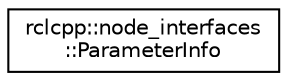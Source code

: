 digraph "Graphical Class Hierarchy"
{
  edge [fontname="Helvetica",fontsize="10",labelfontname="Helvetica",labelfontsize="10"];
  node [fontname="Helvetica",fontsize="10",shape=record];
  rankdir="LR";
  Node0 [label="rclcpp::node_interfaces\l::ParameterInfo",height=0.2,width=0.4,color="black", fillcolor="white", style="filled",URL="$structrclcpp_1_1node__interfaces_1_1ParameterInfo.html"];
}
